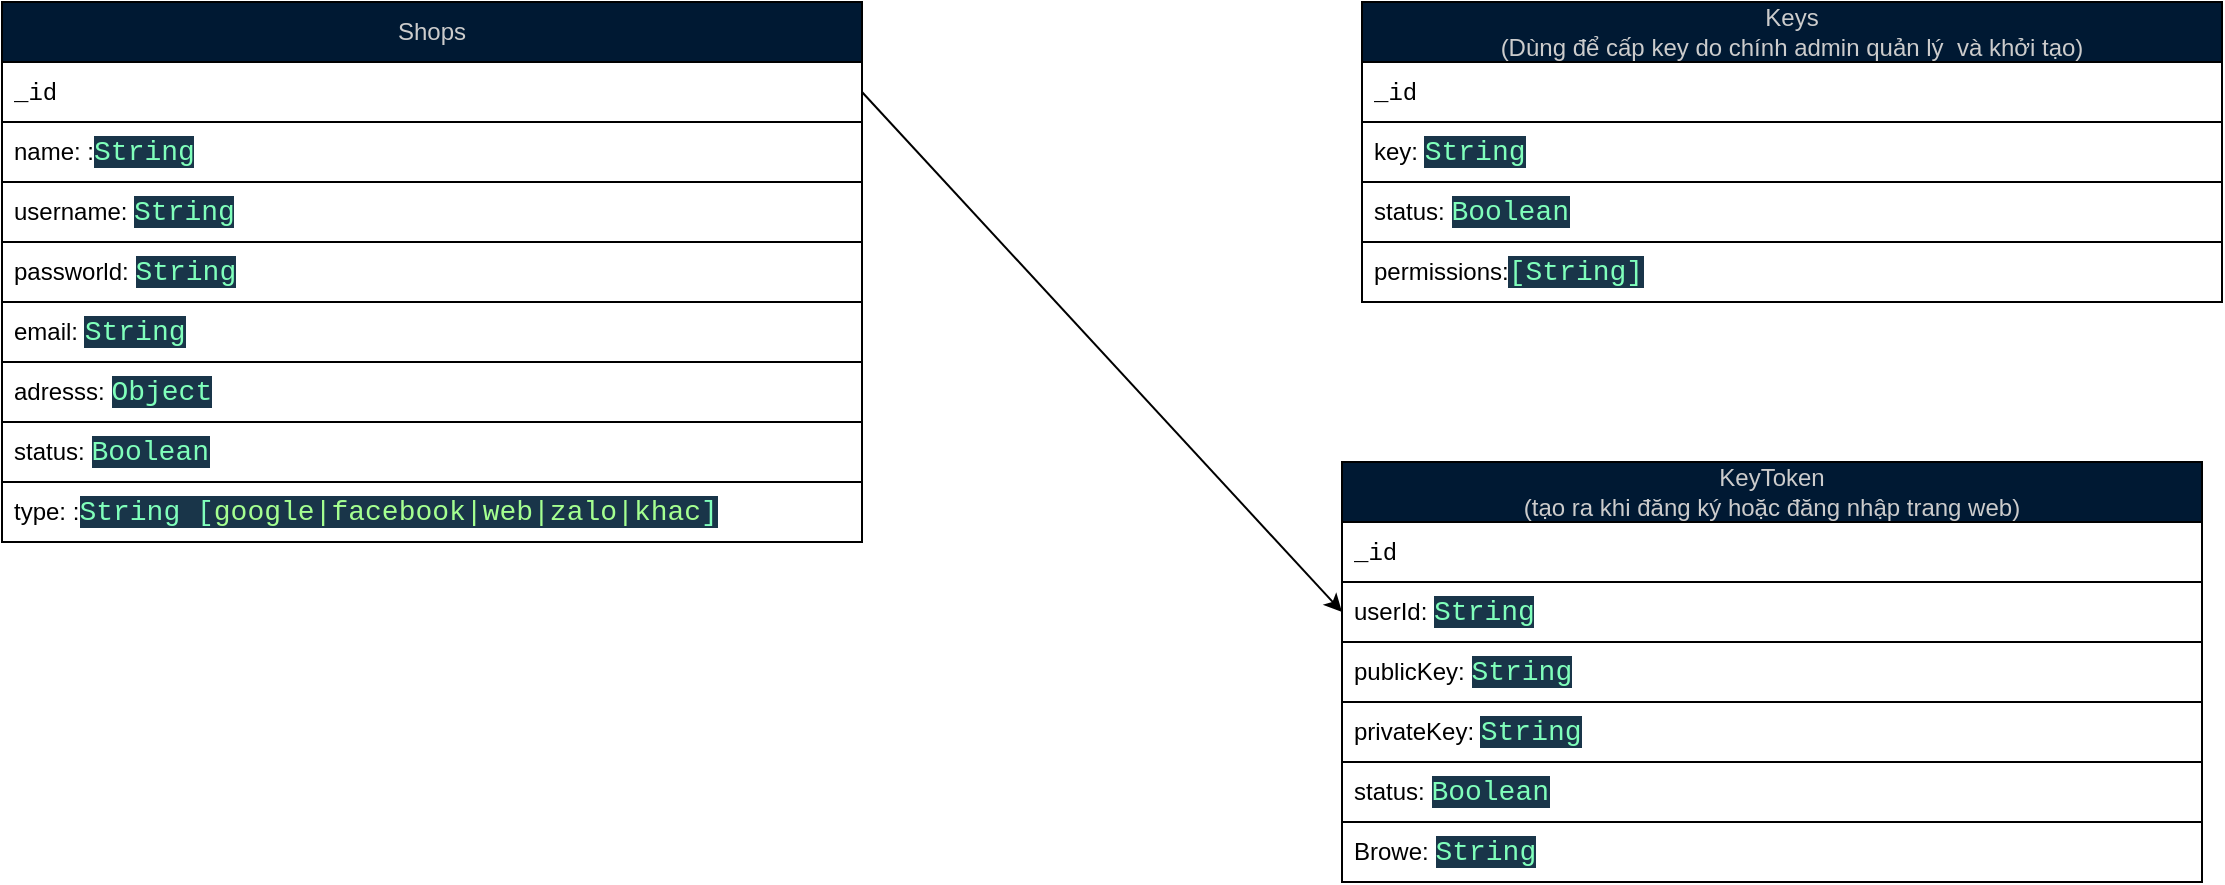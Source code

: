 <mxfile>
    <diagram id="qQ8t_frk5jr6fYNRopRi" name="Page-1">
        <mxGraphModel dx="866" dy="512" grid="1" gridSize="10" guides="1" tooltips="1" connect="1" arrows="1" fold="1" page="1" pageScale="1" pageWidth="827" pageHeight="1169" math="0" shadow="0">
            <root>
                <mxCell id="0"/>
                <mxCell id="1" parent="0"/>
                <mxCell id="97" value="Shops" style="swimlane;fontStyle=0;childLayout=stackLayout;horizontal=1;startSize=30;horizontalStack=0;resizeParent=1;resizeParentMax=0;resizeLast=0;collapsible=1;marginBottom=0;whiteSpace=wrap;html=1;labelBackgroundColor=none;fontColor=#CCCCCC;swimlaneFillColor=none;gradientColor=none;fillColor=#001933;" vertex="1" parent="1">
                    <mxGeometry x="40" y="80" width="430" height="270" as="geometry"/>
                </mxCell>
                <mxCell id="98" value="&lt;font face=&quot;Menlo, Monaco, Courier New, monospace&quot;&gt;_id&lt;/font&gt;" style="text;strokeColor=default;fillColor=default;align=left;verticalAlign=middle;spacingLeft=4;spacingRight=4;overflow=hidden;points=[[0,0.5],[1,0.5]];portConstraint=eastwest;rotatable=0;whiteSpace=wrap;html=1;labelBackgroundColor=none;fontColor=default;labelBorderColor=none;" vertex="1" parent="97">
                    <mxGeometry y="30" width="430" height="30" as="geometry"/>
                </mxCell>
                <mxCell id="99" value="name: :&lt;span style=&quot;color: rgb(128, 255, 187); background-color: rgb(25, 53, 73); font-family: Consolas, &amp;quot;Courier New&amp;quot;, monospace; font-size: 14px;&quot;&gt;String&lt;/span&gt;" style="text;strokeColor=default;fillColor=default;align=left;verticalAlign=middle;spacingLeft=4;spacingRight=4;overflow=hidden;points=[[0,0.5],[1,0.5]];portConstraint=eastwest;rotatable=0;whiteSpace=wrap;html=1;labelBackgroundColor=none;fontColor=default;labelBorderColor=none;" vertex="1" parent="97">
                    <mxGeometry y="60" width="430" height="30" as="geometry"/>
                </mxCell>
                <mxCell id="100" value="username:&amp;nbsp;&lt;span style=&quot;color: rgb(128, 255, 187); background-color: rgb(25, 53, 73); font-family: Consolas, &amp;quot;Courier New&amp;quot;, monospace; font-size: 14px;&quot;&gt;String&lt;/span&gt;" style="text;strokeColor=default;fillColor=default;align=left;verticalAlign=middle;spacingLeft=4;spacingRight=4;overflow=hidden;points=[[0,0.5],[1,0.5]];portConstraint=eastwest;rotatable=0;whiteSpace=wrap;html=1;labelBackgroundColor=none;fontColor=default;labelBorderColor=none;" vertex="1" parent="97">
                    <mxGeometry y="90" width="430" height="30" as="geometry"/>
                </mxCell>
                <mxCell id="101" value="passworld:&amp;nbsp;&lt;span style=&quot;color: rgb(128, 255, 187); background-color: rgb(25, 53, 73); font-family: Consolas, &amp;quot;Courier New&amp;quot;, monospace; font-size: 14px;&quot;&gt;String&lt;/span&gt;" style="text;strokeColor=default;fillColor=default;align=left;verticalAlign=middle;spacingLeft=4;spacingRight=4;overflow=hidden;points=[[0,0.5],[1,0.5]];portConstraint=eastwest;rotatable=0;whiteSpace=wrap;html=1;labelBackgroundColor=none;fontColor=default;labelBorderColor=none;" vertex="1" parent="97">
                    <mxGeometry y="120" width="430" height="30" as="geometry"/>
                </mxCell>
                <mxCell id="102" value="email:&amp;nbsp;&lt;span style=&quot;color: rgb(128, 255, 187); background-color: rgb(25, 53, 73); font-family: Consolas, &amp;quot;Courier New&amp;quot;, monospace; font-size: 14px;&quot;&gt;String&lt;/span&gt;" style="text;strokeColor=default;fillColor=default;align=left;verticalAlign=middle;spacingLeft=4;spacingRight=4;overflow=hidden;points=[[0,0.5],[1,0.5]];portConstraint=eastwest;rotatable=0;whiteSpace=wrap;html=1;labelBackgroundColor=none;fontColor=default;labelBorderColor=none;" vertex="1" parent="97">
                    <mxGeometry y="150" width="430" height="30" as="geometry"/>
                </mxCell>
                <mxCell id="103" value="adresss: &lt;font face=&quot;Consolas, Courier New, monospace&quot; color=&quot;#80ffbb&quot;&gt;&lt;span style=&quot;font-size: 14px; background-color: rgb(25, 53, 73);&quot;&gt;Object&lt;/span&gt;&lt;/font&gt;" style="text;strokeColor=default;fillColor=default;align=left;verticalAlign=middle;spacingLeft=4;spacingRight=4;overflow=hidden;points=[[0,0.5],[1,0.5]];portConstraint=eastwest;rotatable=0;whiteSpace=wrap;html=1;labelBackgroundColor=none;fontColor=default;labelBorderColor=none;" vertex="1" parent="97">
                    <mxGeometry y="180" width="430" height="30" as="geometry"/>
                </mxCell>
                <mxCell id="104" value="status:&amp;nbsp;&lt;span style=&quot;color: rgb(128, 255, 187); background-color: rgb(25, 53, 73); font-family: Consolas, &amp;quot;Courier New&amp;quot;, monospace; font-size: 14px;&quot;&gt;Boolean&lt;/span&gt;" style="text;strokeColor=default;fillColor=default;align=left;verticalAlign=middle;spacingLeft=4;spacingRight=4;overflow=hidden;points=[[0,0.5],[1,0.5]];portConstraint=eastwest;rotatable=0;whiteSpace=wrap;html=1;labelBackgroundColor=none;fontColor=default;labelBorderColor=none;" vertex="1" parent="97">
                    <mxGeometry y="210" width="430" height="30" as="geometry"/>
                </mxCell>
                <mxCell id="105" value="type: :&lt;span style=&quot;color: rgb(128, 255, 187); background-color: rgb(25, 53, 73); font-family: Consolas, &amp;quot;Courier New&amp;quot;, monospace; font-size: 14px;&quot;&gt;String [&lt;/span&gt;&lt;span style=&quot;color: rgb(165, 255, 144); background-color: rgb(25, 53, 73); font-family: Consolas, &amp;quot;Courier New&amp;quot;, monospace; font-size: 14px;&quot;&gt;google|facebook|web|zalo|khac&lt;/span&gt;&lt;span style=&quot;background-color: rgb(25, 53, 73); color: rgb(128, 255, 187); font-family: Consolas, &amp;quot;Courier New&amp;quot;, monospace; font-size: 14px;&quot;&gt;]&lt;/span&gt;" style="text;strokeColor=default;fillColor=default;align=left;verticalAlign=middle;spacingLeft=4;spacingRight=4;overflow=hidden;points=[[0,0.5],[1,0.5]];portConstraint=eastwest;rotatable=0;whiteSpace=wrap;html=1;labelBackgroundColor=none;fontColor=default;labelBorderColor=none;" vertex="1" parent="97">
                    <mxGeometry y="240" width="430" height="30" as="geometry"/>
                </mxCell>
                <mxCell id="111" value="Keys&lt;br&gt;(Dùng để cấp key do chính admin quản lý&amp;nbsp; và khởi tạo)" style="swimlane;fontStyle=0;childLayout=stackLayout;horizontal=1;startSize=30;horizontalStack=0;resizeParent=1;resizeParentMax=0;resizeLast=0;collapsible=1;marginBottom=0;whiteSpace=wrap;html=1;labelBackgroundColor=none;fontColor=#CCCCCC;swimlaneFillColor=none;gradientColor=none;fillColor=#001933;" vertex="1" parent="1">
                    <mxGeometry x="720" y="80" width="430" height="150" as="geometry"/>
                </mxCell>
                <mxCell id="112" value="&lt;font face=&quot;Menlo, Monaco, Courier New, monospace&quot;&gt;_id&lt;/font&gt;" style="text;strokeColor=default;fillColor=default;align=left;verticalAlign=middle;spacingLeft=4;spacingRight=4;overflow=hidden;points=[[0,0.5],[1,0.5]];portConstraint=eastwest;rotatable=0;whiteSpace=wrap;html=1;labelBackgroundColor=none;fontColor=default;labelBorderColor=none;" vertex="1" parent="111">
                    <mxGeometry y="30" width="430" height="30" as="geometry"/>
                </mxCell>
                <mxCell id="113" value="key:&amp;nbsp;&lt;span style=&quot;color: rgb(128, 255, 187); background-color: rgb(25, 53, 73); font-family: Consolas, &amp;quot;Courier New&amp;quot;, monospace; font-size: 14px;&quot;&gt;String&lt;/span&gt;" style="text;strokeColor=default;fillColor=default;align=left;verticalAlign=middle;spacingLeft=4;spacingRight=4;overflow=hidden;points=[[0,0.5],[1,0.5]];portConstraint=eastwest;rotatable=0;whiteSpace=wrap;html=1;labelBackgroundColor=none;fontColor=default;labelBorderColor=none;" vertex="1" parent="111">
                    <mxGeometry y="60" width="430" height="30" as="geometry"/>
                </mxCell>
                <mxCell id="118" value="status:&amp;nbsp;&lt;span style=&quot;color: rgb(128, 255, 187); background-color: rgb(25, 53, 73); font-family: Consolas, &amp;quot;Courier New&amp;quot;, monospace; font-size: 14px;&quot;&gt;Boolean&lt;/span&gt;" style="text;strokeColor=default;fillColor=default;align=left;verticalAlign=middle;spacingLeft=4;spacingRight=4;overflow=hidden;points=[[0,0.5],[1,0.5]];portConstraint=eastwest;rotatable=0;whiteSpace=wrap;html=1;labelBackgroundColor=none;fontColor=default;labelBorderColor=none;" vertex="1" parent="111">
                    <mxGeometry y="90" width="430" height="30" as="geometry"/>
                </mxCell>
                <mxCell id="119" value="permissions:&lt;span style=&quot;color: rgb(128, 255, 187); font-family: Consolas, &amp;quot;Courier New&amp;quot;, monospace; font-size: 14px; background-color: rgb(25, 53, 73);&quot;&gt;[&lt;/span&gt;&lt;span style=&quot;color: rgb(128, 255, 187); background-color: rgb(25, 53, 73); font-family: Consolas, &amp;quot;Courier New&amp;quot;, monospace; font-size: 14px;&quot;&gt;String]&lt;/span&gt;" style="text;strokeColor=default;fillColor=default;align=left;verticalAlign=middle;spacingLeft=4;spacingRight=4;overflow=hidden;points=[[0,0.5],[1,0.5]];portConstraint=eastwest;rotatable=0;whiteSpace=wrap;html=1;labelBackgroundColor=none;fontColor=default;labelBorderColor=none;" vertex="1" parent="111">
                    <mxGeometry y="120" width="430" height="30" as="geometry"/>
                </mxCell>
                <mxCell id="120" value="KeyToken&lt;br&gt;(tạo ra khi đăng ký hoặc đăng nhập trang web)" style="swimlane;fontStyle=0;childLayout=stackLayout;horizontal=1;startSize=30;horizontalStack=0;resizeParent=1;resizeParentMax=0;resizeLast=0;collapsible=1;marginBottom=0;whiteSpace=wrap;html=1;labelBackgroundColor=none;fontColor=#CCCCCC;swimlaneFillColor=none;gradientColor=none;fillColor=#001933;" vertex="1" parent="1">
                    <mxGeometry x="710" y="310" width="430" height="210" as="geometry"/>
                </mxCell>
                <mxCell id="121" value="&lt;font face=&quot;Menlo, Monaco, Courier New, monospace&quot;&gt;_id&lt;/font&gt;" style="text;strokeColor=default;fillColor=default;align=left;verticalAlign=middle;spacingLeft=4;spacingRight=4;overflow=hidden;points=[[0,0.5],[1,0.5]];portConstraint=eastwest;rotatable=0;whiteSpace=wrap;html=1;labelBackgroundColor=none;fontColor=default;labelBorderColor=none;" vertex="1" parent="120">
                    <mxGeometry y="30" width="430" height="30" as="geometry"/>
                </mxCell>
                <mxCell id="122" value="userId:&amp;nbsp;&lt;span style=&quot;color: rgb(128, 255, 187); background-color: rgb(25, 53, 73); font-family: Consolas, &amp;quot;Courier New&amp;quot;, monospace; font-size: 14px;&quot;&gt;String&lt;/span&gt;" style="text;strokeColor=default;fillColor=default;align=left;verticalAlign=middle;spacingLeft=4;spacingRight=4;overflow=hidden;points=[[0,0.5],[1,0.5]];portConstraint=eastwest;rotatable=0;whiteSpace=wrap;html=1;labelBackgroundColor=none;fontColor=default;labelBorderColor=none;" vertex="1" parent="120">
                    <mxGeometry y="60" width="430" height="30" as="geometry"/>
                </mxCell>
                <mxCell id="123" value="publicKey:&amp;nbsp;&lt;span style=&quot;color: rgb(128, 255, 187); background-color: rgb(25, 53, 73); font-family: Consolas, &amp;quot;Courier New&amp;quot;, monospace; font-size: 14px;&quot;&gt;String&lt;/span&gt;" style="text;strokeColor=default;fillColor=default;align=left;verticalAlign=middle;spacingLeft=4;spacingRight=4;overflow=hidden;points=[[0,0.5],[1,0.5]];portConstraint=eastwest;rotatable=0;whiteSpace=wrap;html=1;labelBackgroundColor=none;fontColor=default;labelBorderColor=none;" vertex="1" parent="120">
                    <mxGeometry y="90" width="430" height="30" as="geometry"/>
                </mxCell>
                <mxCell id="126" value="privateKey:&amp;nbsp;&lt;span style=&quot;color: rgb(128, 255, 187); background-color: rgb(25, 53, 73); font-family: Consolas, &amp;quot;Courier New&amp;quot;, monospace; font-size: 14px;&quot;&gt;String&lt;/span&gt;" style="text;strokeColor=default;fillColor=default;align=left;verticalAlign=middle;spacingLeft=4;spacingRight=4;overflow=hidden;points=[[0,0.5],[1,0.5]];portConstraint=eastwest;rotatable=0;whiteSpace=wrap;html=1;labelBackgroundColor=none;fontColor=default;labelBorderColor=none;" vertex="1" parent="120">
                    <mxGeometry y="120" width="430" height="30" as="geometry"/>
                </mxCell>
                <mxCell id="127" value="status:&amp;nbsp;&lt;span style=&quot;color: rgb(128, 255, 187); background-color: rgb(25, 53, 73); font-family: Consolas, &amp;quot;Courier New&amp;quot;, monospace; font-size: 14px;&quot;&gt;Boolean&lt;/span&gt;" style="text;strokeColor=default;fillColor=default;align=left;verticalAlign=middle;spacingLeft=4;spacingRight=4;overflow=hidden;points=[[0,0.5],[1,0.5]];portConstraint=eastwest;rotatable=0;whiteSpace=wrap;html=1;labelBackgroundColor=none;fontColor=default;labelBorderColor=none;" vertex="1" parent="120">
                    <mxGeometry y="150" width="430" height="30" as="geometry"/>
                </mxCell>
                <mxCell id="128" value="Browe:&amp;nbsp;&lt;span style=&quot;color: rgb(128, 255, 187); background-color: rgb(25, 53, 73); font-family: Consolas, &amp;quot;Courier New&amp;quot;, monospace; font-size: 14px;&quot;&gt;String&lt;/span&gt;" style="text;strokeColor=default;fillColor=default;align=left;verticalAlign=middle;spacingLeft=4;spacingRight=4;overflow=hidden;points=[[0,0.5],[1,0.5]];portConstraint=eastwest;rotatable=0;whiteSpace=wrap;html=1;labelBackgroundColor=none;fontColor=default;labelBorderColor=none;" vertex="1" parent="120">
                    <mxGeometry y="180" width="430" height="30" as="geometry"/>
                </mxCell>
                <mxCell id="125" style="edgeStyle=none;html=1;entryX=0;entryY=0.5;entryDx=0;entryDy=0;exitX=1;exitY=0.5;exitDx=0;exitDy=0;" edge="1" parent="1" source="98" target="122">
                    <mxGeometry relative="1" as="geometry"/>
                </mxCell>
            </root>
        </mxGraphModel>
    </diagram>
</mxfile>